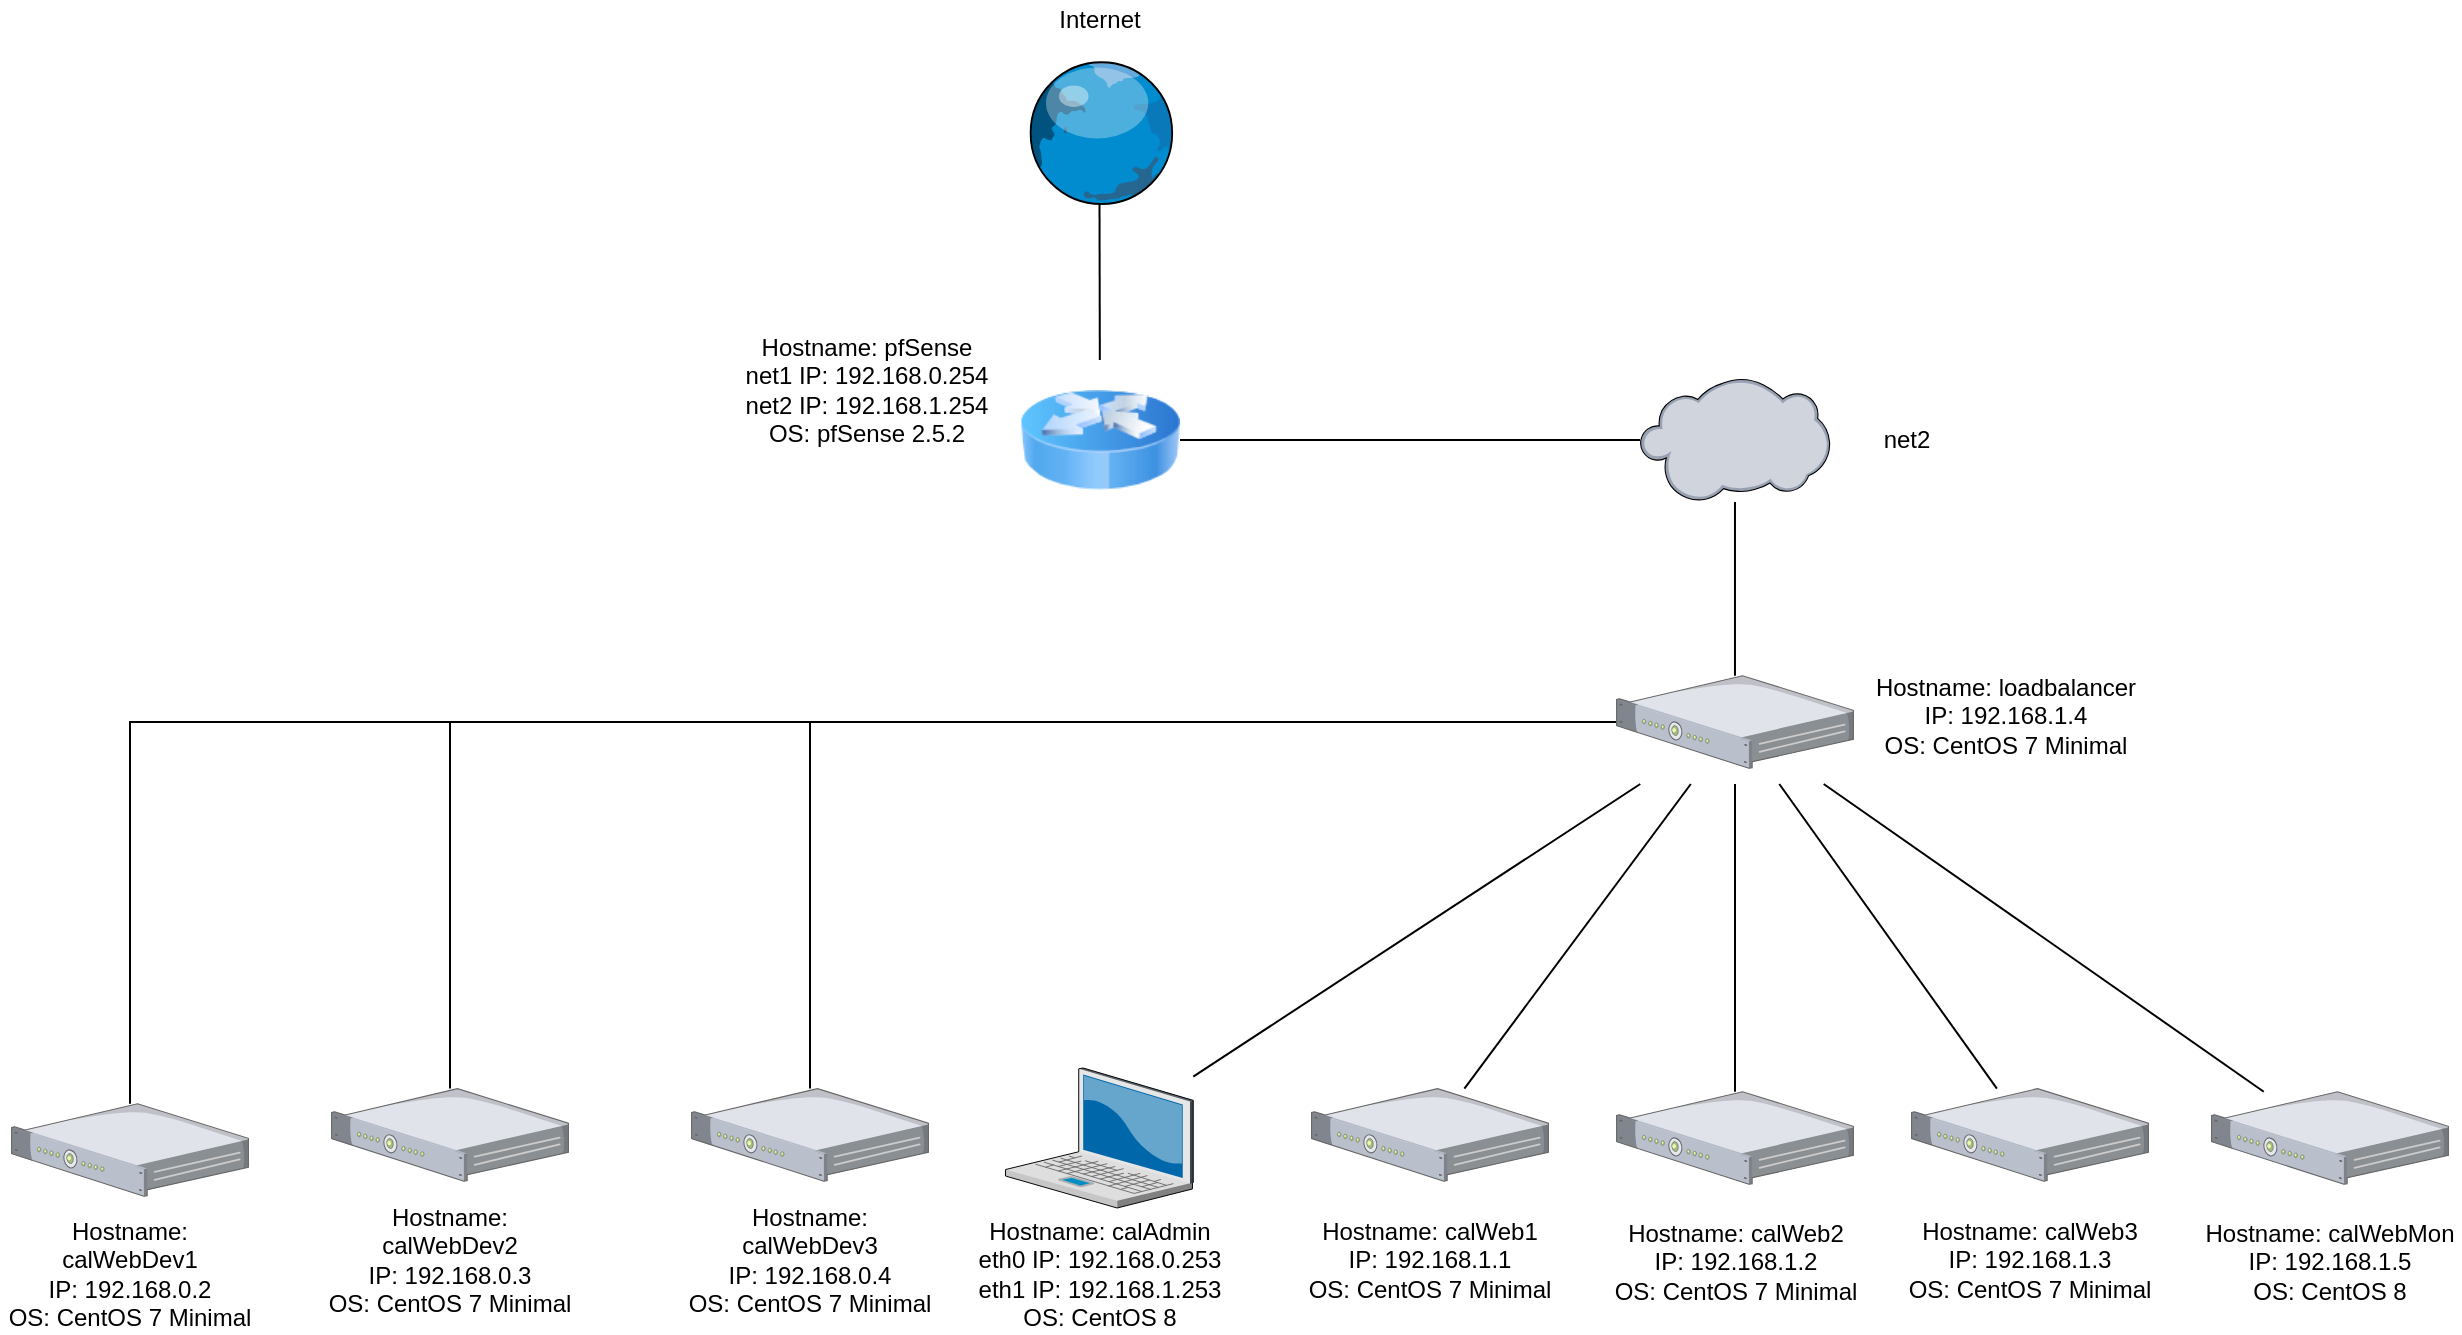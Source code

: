 <mxfile version="15.8.7" type="device"><diagram name="Page-1" id="822b0af5-4adb-64df-f703-e8dfc1f81529"><mxGraphModel dx="1102" dy="1711" grid="1" gridSize="10" guides="1" tooltips="1" connect="1" arrows="1" fold="1" page="1" pageScale="1" pageWidth="1100" pageHeight="850" background="none" math="0" shadow="0"><root><mxCell id="0"/><mxCell id="1" parent="0"/><mxCell id="_zKwkbWp1IxUWKGaEZtZ-1" value="" style="verticalLabelPosition=bottom;sketch=0;aspect=fixed;html=1;verticalAlign=top;strokeColor=none;align=center;outlineConnect=0;shape=mxgraph.citrix.globe;" parent="1" vertex="1"><mxGeometry x="512" y="-50" width="75.36" height="72" as="geometry"/></mxCell><mxCell id="_zKwkbWp1IxUWKGaEZtZ-2" value="Internet" style="text;html=1;strokeColor=none;fillColor=none;align=center;verticalAlign=middle;whiteSpace=wrap;rounded=0;" parent="1" vertex="1"><mxGeometry x="490" y="-80" width="120" height="20" as="geometry"/></mxCell><mxCell id="_zKwkbWp1IxUWKGaEZtZ-10" value="Hostname: loadbalancer&lt;br&gt;IP: 192.168.1.4&lt;br&gt;OS: CentOS 7 Minimal" style="text;html=1;strokeColor=none;fillColor=none;align=center;verticalAlign=middle;whiteSpace=wrap;rounded=0;" parent="1" vertex="1"><mxGeometry x="932.5" y="243" width="140" height="69" as="geometry"/></mxCell><mxCell id="PFFRUv6Dgi2TRFeU7Wnx-9" style="rounded=0;orthogonalLoop=1;jettySize=auto;html=1;endArrow=none;endFill=0;" parent="1" source="_zKwkbWp1IxUWKGaEZtZ-13" edge="1"><mxGeometry relative="1" as="geometry"><mxPoint x="820.133" y="312" as="targetPoint"/></mxGeometry></mxCell><mxCell id="_zKwkbWp1IxUWKGaEZtZ-13" value="" style="verticalLabelPosition=bottom;sketch=0;aspect=fixed;html=1;verticalAlign=top;strokeColor=none;align=center;outlineConnect=0;shape=mxgraph.citrix.laptop_2;" parent="1" vertex="1"><mxGeometry x="502.75" y="454" width="93.87" height="70" as="geometry"/></mxCell><mxCell id="_zKwkbWp1IxUWKGaEZtZ-15" value="Hostname: calAdmin&lt;br&gt;eth0 IP: 192.168.0.253&lt;br&gt;eth1 IP: 192.168.1.253&lt;br&gt;OS: CentOS 8" style="text;html=1;strokeColor=none;fillColor=none;align=center;verticalAlign=middle;whiteSpace=wrap;rounded=0;" parent="1" vertex="1"><mxGeometry x="485" y="530" width="130" height="54.31" as="geometry"/></mxCell><mxCell id="_zKwkbWp1IxUWKGaEZtZ-21" style="edgeStyle=none;rounded=0;orthogonalLoop=1;jettySize=auto;html=1;endArrow=none;endFill=0;" parent="1" source="_zKwkbWp1IxUWKGaEZtZ-19" edge="1"><mxGeometry relative="1" as="geometry"><mxPoint x="867.499" y="312" as="targetPoint"/></mxGeometry></mxCell><mxCell id="_zKwkbWp1IxUWKGaEZtZ-19" value="" style="verticalLabelPosition=bottom;sketch=0;aspect=fixed;html=1;verticalAlign=top;strokeColor=none;align=center;outlineConnect=0;shape=mxgraph.citrix.1u_2u_server;" parent="1" vertex="1"><mxGeometry x="808.29" y="465.85" width="118.41" height="46.3" as="geometry"/></mxCell><mxCell id="_zKwkbWp1IxUWKGaEZtZ-20" value="Hostname: calWeb2&lt;br&gt;IP: 192.168.1.2&lt;br&gt;OS: CentOS 7 Minimal" style="text;html=1;strokeColor=none;fillColor=none;align=center;verticalAlign=middle;whiteSpace=wrap;rounded=0;" parent="1" vertex="1"><mxGeometry x="802.5" y="524" width="130" height="54.31" as="geometry"/></mxCell><mxCell id="PFFRUv6Dgi2TRFeU7Wnx-11" style="edgeStyle=none;rounded=0;orthogonalLoop=1;jettySize=auto;html=1;endArrow=none;endFill=0;" parent="1" source="PFFRUv6Dgi2TRFeU7Wnx-2" edge="1"><mxGeometry relative="1" as="geometry"><mxPoint x="889.646" y="312" as="targetPoint"/></mxGeometry></mxCell><mxCell id="PFFRUv6Dgi2TRFeU7Wnx-2" value="" style="verticalLabelPosition=bottom;sketch=0;aspect=fixed;html=1;verticalAlign=top;strokeColor=none;align=center;outlineConnect=0;shape=mxgraph.citrix.1u_2u_server;" parent="1" vertex="1"><mxGeometry x="955.79" y="464.31" width="118.41" height="46.3" as="geometry"/></mxCell><mxCell id="PFFRUv6Dgi2TRFeU7Wnx-3" value="Hostname: calWeb3&lt;br&gt;IP: 192.168.1.3&lt;br&gt;OS: CentOS 7 Minimal" style="text;html=1;strokeColor=none;fillColor=none;align=center;verticalAlign=middle;whiteSpace=wrap;rounded=0;" parent="1" vertex="1"><mxGeometry x="950" y="522.46" width="130" height="54.31" as="geometry"/></mxCell><mxCell id="PFFRUv6Dgi2TRFeU7Wnx-10" style="edgeStyle=none;rounded=0;orthogonalLoop=1;jettySize=auto;html=1;endArrow=none;endFill=0;" parent="1" source="PFFRUv6Dgi2TRFeU7Wnx-4" edge="1"><mxGeometry relative="1" as="geometry"><mxPoint x="845.408" y="312" as="targetPoint"/></mxGeometry></mxCell><mxCell id="PFFRUv6Dgi2TRFeU7Wnx-4" value="" style="verticalLabelPosition=bottom;sketch=0;aspect=fixed;html=1;verticalAlign=top;strokeColor=none;align=center;outlineConnect=0;shape=mxgraph.citrix.1u_2u_server;" parent="1" vertex="1"><mxGeometry x="655.79" y="464.31" width="118.41" height="46.3" as="geometry"/></mxCell><mxCell id="PFFRUv6Dgi2TRFeU7Wnx-5" value="Hostname: calWeb1&lt;br&gt;IP: 192.168.1.1&lt;br&gt;OS: CentOS 7 Minimal" style="text;html=1;strokeColor=none;fillColor=none;align=center;verticalAlign=middle;whiteSpace=wrap;rounded=0;" parent="1" vertex="1"><mxGeometry x="650" y="522.46" width="130" height="54.31" as="geometry"/></mxCell><mxCell id="PFFRUv6Dgi2TRFeU7Wnx-12" style="edgeStyle=none;rounded=0;orthogonalLoop=1;jettySize=auto;html=1;endArrow=none;endFill=0;" parent="1" source="PFFRUv6Dgi2TRFeU7Wnx-7" edge="1"><mxGeometry relative="1" as="geometry"><mxPoint x="911.838" y="312" as="targetPoint"/></mxGeometry></mxCell><mxCell id="PFFRUv6Dgi2TRFeU7Wnx-7" value="" style="verticalLabelPosition=bottom;sketch=0;aspect=fixed;html=1;verticalAlign=top;strokeColor=none;align=center;outlineConnect=0;shape=mxgraph.citrix.1u_2u_server;" parent="1" vertex="1"><mxGeometry x="1105.79" y="465.85" width="118.41" height="46.3" as="geometry"/></mxCell><mxCell id="PFFRUv6Dgi2TRFeU7Wnx-8" value="Hostname: calWebMon&lt;br&gt;IP: 192.168.1.5&lt;br&gt;OS: CentOS 8" style="text;html=1;strokeColor=none;fillColor=none;align=center;verticalAlign=middle;whiteSpace=wrap;rounded=0;" parent="1" vertex="1"><mxGeometry x="1100" y="524" width="130" height="54.31" as="geometry"/></mxCell><mxCell id="PFFRUv6Dgi2TRFeU7Wnx-17" style="edgeStyle=none;rounded=0;orthogonalLoop=1;jettySize=auto;html=1;endArrow=none;endFill=0;" parent="1" source="PFFRUv6Dgi2TRFeU7Wnx-14" target="_zKwkbWp1IxUWKGaEZtZ-1" edge="1"><mxGeometry relative="1" as="geometry"/></mxCell><mxCell id="PFFRUv6Dgi2TRFeU7Wnx-14" value="" style="image;html=1;image=img/lib/clip_art/networking/Router_Icon_128x128.png" parent="1" vertex="1"><mxGeometry x="510" y="100" width="80" height="80" as="geometry"/></mxCell><mxCell id="PFFRUv6Dgi2TRFeU7Wnx-22" style="edgeStyle=none;rounded=0;orthogonalLoop=1;jettySize=auto;html=1;endArrow=none;endFill=0;" parent="1" source="PFFRUv6Dgi2TRFeU7Wnx-18" target="PFFRUv6Dgi2TRFeU7Wnx-20" edge="1"><mxGeometry relative="1" as="geometry"/></mxCell><mxCell id="gdnXF08blQ1UdQO08M-d-7" style="edgeStyle=orthogonalEdgeStyle;rounded=0;orthogonalLoop=1;jettySize=auto;html=1;endArrow=none;endFill=0;" edge="1" parent="1" source="PFFRUv6Dgi2TRFeU7Wnx-18" target="gdnXF08blQ1UdQO08M-d-1"><mxGeometry relative="1" as="geometry"/></mxCell><mxCell id="gdnXF08blQ1UdQO08M-d-8" style="edgeStyle=orthogonalEdgeStyle;rounded=0;orthogonalLoop=1;jettySize=auto;html=1;endArrow=none;endFill=0;" edge="1" parent="1" source="PFFRUv6Dgi2TRFeU7Wnx-18" target="gdnXF08blQ1UdQO08M-d-3"><mxGeometry relative="1" as="geometry"/></mxCell><mxCell id="gdnXF08blQ1UdQO08M-d-9" style="edgeStyle=orthogonalEdgeStyle;rounded=0;orthogonalLoop=1;jettySize=auto;html=1;endArrow=none;endFill=0;" edge="1" parent="1" source="PFFRUv6Dgi2TRFeU7Wnx-18" target="gdnXF08blQ1UdQO08M-d-5"><mxGeometry relative="1" as="geometry"/></mxCell><mxCell id="PFFRUv6Dgi2TRFeU7Wnx-18" value="" style="verticalLabelPosition=bottom;sketch=0;aspect=fixed;html=1;verticalAlign=top;strokeColor=none;align=center;outlineConnect=0;shape=mxgraph.citrix.1u_2u_server;" parent="1" vertex="1"><mxGeometry x="808.29" y="257.85" width="118.41" height="46.3" as="geometry"/></mxCell><mxCell id="PFFRUv6Dgi2TRFeU7Wnx-19" value="Hostname: pfSense&lt;br&gt;net1 IP: 192.168.0.254&lt;br&gt;net2 IP: 192.168.1.254&lt;br&gt;OS: pfSense 2.5.2" style="text;html=1;align=center;verticalAlign=middle;resizable=0;points=[];autosize=1;strokeColor=none;" parent="1" vertex="1"><mxGeometry x="362.75" y="85" width="140" height="60" as="geometry"/></mxCell><mxCell id="PFFRUv6Dgi2TRFeU7Wnx-23" style="edgeStyle=none;rounded=0;orthogonalLoop=1;jettySize=auto;html=1;endArrow=none;endFill=0;" parent="1" source="PFFRUv6Dgi2TRFeU7Wnx-20" target="PFFRUv6Dgi2TRFeU7Wnx-14" edge="1"><mxGeometry relative="1" as="geometry"/></mxCell><mxCell id="PFFRUv6Dgi2TRFeU7Wnx-20" value="" style="verticalLabelPosition=bottom;sketch=0;aspect=fixed;html=1;verticalAlign=top;strokeColor=none;align=center;outlineConnect=0;shape=mxgraph.citrix.cloud;" parent="1" vertex="1"><mxGeometry x="819.99" y="109" width="95" height="62" as="geometry"/></mxCell><mxCell id="PFFRUv6Dgi2TRFeU7Wnx-21" value="net2" style="text;html=1;align=center;verticalAlign=middle;resizable=0;points=[];autosize=1;strokeColor=none;" parent="1" vertex="1"><mxGeometry x="932.5" y="130" width="40" height="20" as="geometry"/></mxCell><mxCell id="gdnXF08blQ1UdQO08M-d-1" value="" style="verticalLabelPosition=bottom;sketch=0;aspect=fixed;html=1;verticalAlign=top;strokeColor=none;align=center;outlineConnect=0;shape=mxgraph.citrix.1u_2u_server;" vertex="1" parent="1"><mxGeometry x="5.8" y="471.85" width="118.41" height="46.3" as="geometry"/></mxCell><mxCell id="gdnXF08blQ1UdQO08M-d-2" value="Hostname: calWebDev1&lt;br&gt;IP: 192.168.0.2&lt;br&gt;OS: CentOS 7 Minimal" style="text;html=1;strokeColor=none;fillColor=none;align=center;verticalAlign=middle;whiteSpace=wrap;rounded=0;" vertex="1" parent="1"><mxGeometry y="530" width="130" height="54.31" as="geometry"/></mxCell><mxCell id="gdnXF08blQ1UdQO08M-d-3" value="" style="verticalLabelPosition=bottom;sketch=0;aspect=fixed;html=1;verticalAlign=top;strokeColor=none;align=center;outlineConnect=0;shape=mxgraph.citrix.1u_2u_server;" vertex="1" parent="1"><mxGeometry x="165.8" y="464.31" width="118.41" height="46.3" as="geometry"/></mxCell><mxCell id="gdnXF08blQ1UdQO08M-d-4" value="Hostname: calWebDev2&lt;br&gt;IP: 192.168.0.3&lt;br&gt;OS: CentOS 7 Minimal" style="text;html=1;strokeColor=none;fillColor=none;align=center;verticalAlign=middle;whiteSpace=wrap;rounded=0;" vertex="1" parent="1"><mxGeometry x="160" y="522.46" width="130" height="54.31" as="geometry"/></mxCell><mxCell id="gdnXF08blQ1UdQO08M-d-5" value="" style="verticalLabelPosition=bottom;sketch=0;aspect=fixed;html=1;verticalAlign=top;strokeColor=none;align=center;outlineConnect=0;shape=mxgraph.citrix.1u_2u_server;" vertex="1" parent="1"><mxGeometry x="345.8" y="464.31" width="118.41" height="46.3" as="geometry"/></mxCell><mxCell id="gdnXF08blQ1UdQO08M-d-6" value="Hostname: calWebDev3&lt;br&gt;IP: 192.168.0.4&lt;br&gt;OS: CentOS 7 Minimal" style="text;html=1;strokeColor=none;fillColor=none;align=center;verticalAlign=middle;whiteSpace=wrap;rounded=0;" vertex="1" parent="1"><mxGeometry x="340" y="522.46" width="130" height="54.31" as="geometry"/></mxCell></root></mxGraphModel></diagram></mxfile>